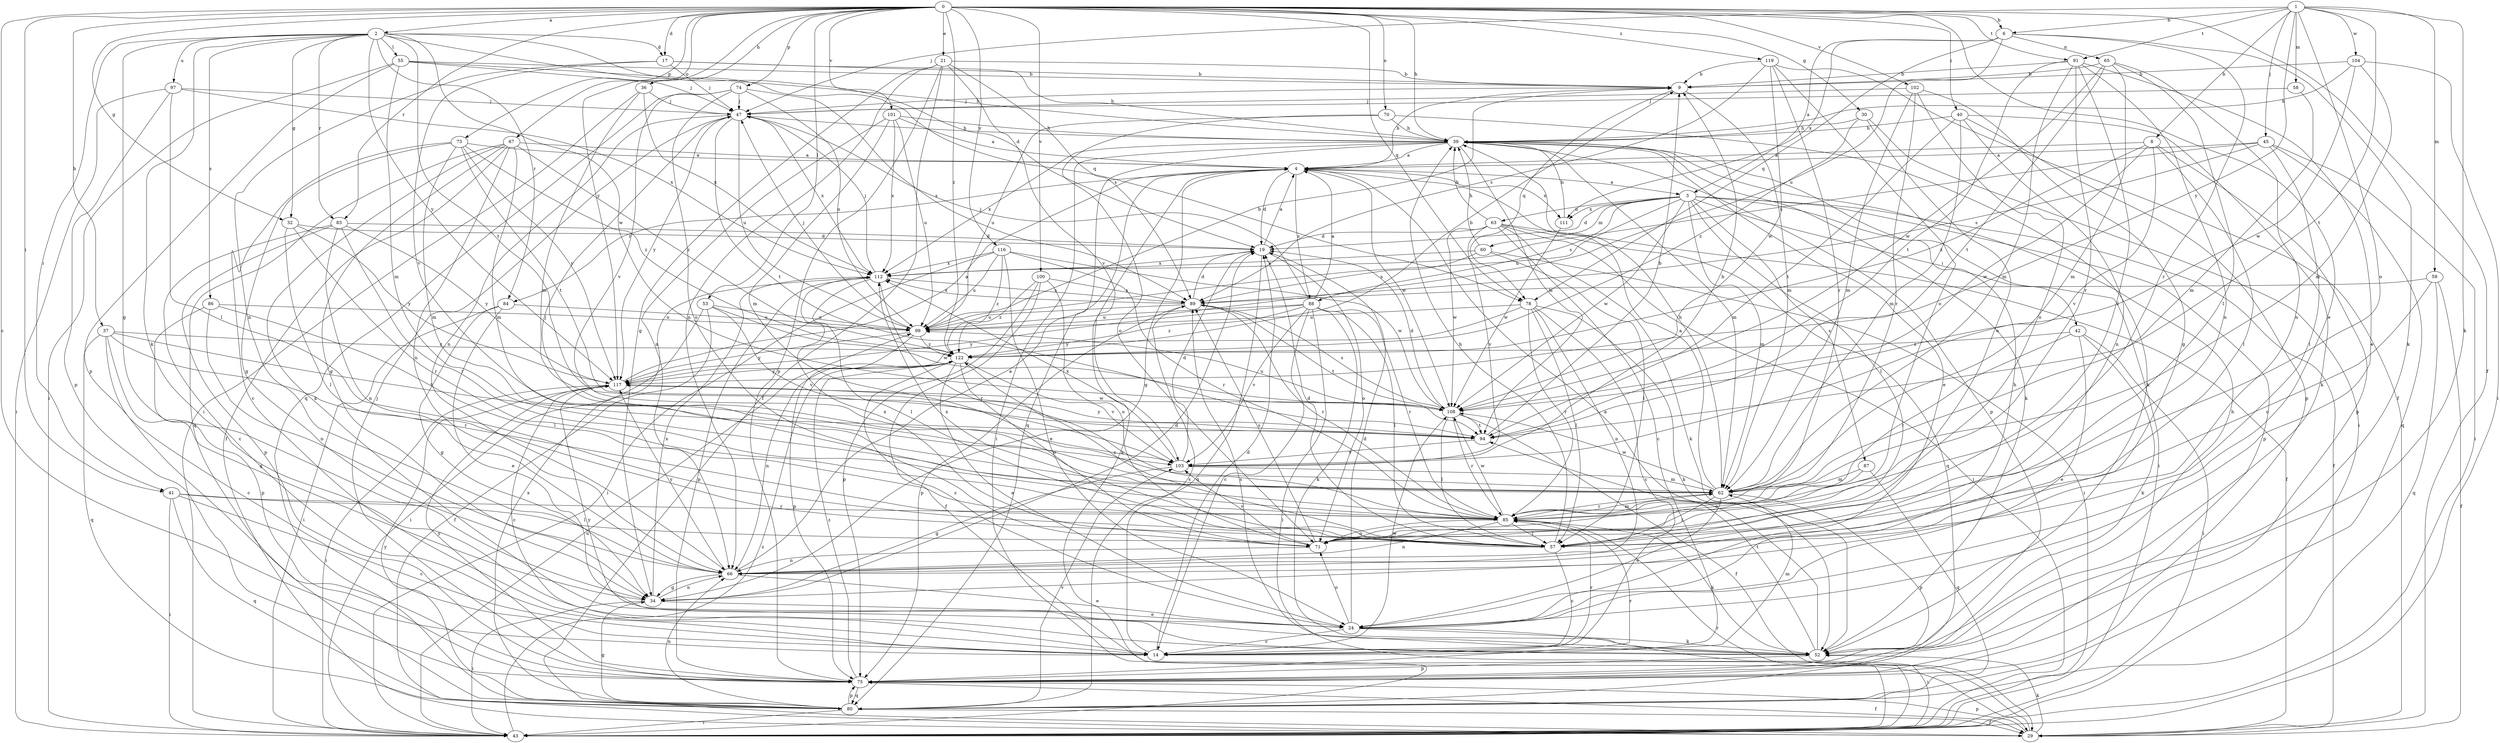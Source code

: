 strict digraph  {
0;
1;
2;
3;
4;
6;
8;
9;
14;
17;
19;
21;
24;
29;
30;
32;
34;
36;
37;
39;
40;
41;
42;
43;
45;
47;
52;
53;
55;
57;
58;
59;
60;
62;
63;
65;
66;
67;
70;
71;
73;
74;
75;
78;
80;
83;
84;
85;
86;
87;
88;
89;
91;
94;
97;
99;
100;
101;
102;
103;
104;
108;
111;
112;
116;
117;
119;
122;
0 -> 2  [label=a];
0 -> 6  [label=b];
0 -> 14  [label=c];
0 -> 17  [label=d];
0 -> 21  [label=e];
0 -> 24  [label=e];
0 -> 29  [label=f];
0 -> 30  [label=g];
0 -> 32  [label=g];
0 -> 36  [label=h];
0 -> 37  [label=h];
0 -> 39  [label=h];
0 -> 40  [label=i];
0 -> 41  [label=i];
0 -> 53  [label=l];
0 -> 67  [label=o];
0 -> 70  [label=o];
0 -> 73  [label=p];
0 -> 74  [label=p];
0 -> 78  [label=q];
0 -> 83  [label=r];
0 -> 91  [label=t];
0 -> 100  [label=v];
0 -> 101  [label=v];
0 -> 102  [label=v];
0 -> 116  [label=y];
0 -> 117  [label=y];
0 -> 119  [label=z];
0 -> 122  [label=z];
1 -> 6  [label=b];
1 -> 8  [label=b];
1 -> 45  [label=j];
1 -> 47  [label=j];
1 -> 52  [label=k];
1 -> 58  [label=m];
1 -> 59  [label=m];
1 -> 71  [label=o];
1 -> 91  [label=t];
1 -> 94  [label=t];
1 -> 104  [label=w];
1 -> 117  [label=y];
2 -> 17  [label=d];
2 -> 19  [label=d];
2 -> 32  [label=g];
2 -> 34  [label=g];
2 -> 41  [label=i];
2 -> 52  [label=k];
2 -> 55  [label=l];
2 -> 78  [label=q];
2 -> 83  [label=r];
2 -> 84  [label=r];
2 -> 86  [label=s];
2 -> 94  [label=t];
2 -> 97  [label=u];
2 -> 108  [label=w];
2 -> 117  [label=y];
3 -> 19  [label=d];
3 -> 29  [label=f];
3 -> 42  [label=i];
3 -> 43  [label=i];
3 -> 57  [label=l];
3 -> 60  [label=m];
3 -> 62  [label=m];
3 -> 63  [label=n];
3 -> 75  [label=p];
3 -> 87  [label=s];
3 -> 88  [label=s];
3 -> 99  [label=u];
3 -> 108  [label=w];
3 -> 111  [label=x];
4 -> 3  [label=a];
4 -> 9  [label=b];
4 -> 19  [label=d];
4 -> 34  [label=g];
4 -> 84  [label=r];
4 -> 88  [label=s];
4 -> 108  [label=w];
4 -> 111  [label=x];
6 -> 3  [label=a];
6 -> 52  [label=k];
6 -> 65  [label=n];
6 -> 78  [label=q];
6 -> 85  [label=r];
6 -> 99  [label=u];
6 -> 111  [label=x];
8 -> 4  [label=a];
8 -> 57  [label=l];
8 -> 75  [label=p];
8 -> 103  [label=v];
8 -> 108  [label=w];
8 -> 122  [label=z];
9 -> 47  [label=j];
9 -> 62  [label=m];
9 -> 78  [label=q];
14 -> 19  [label=d];
14 -> 62  [label=m];
14 -> 85  [label=r];
14 -> 89  [label=s];
14 -> 108  [label=w];
17 -> 9  [label=b];
17 -> 39  [label=h];
17 -> 47  [label=j];
17 -> 66  [label=n];
17 -> 103  [label=v];
19 -> 4  [label=a];
19 -> 71  [label=o];
19 -> 80  [label=q];
19 -> 112  [label=x];
21 -> 9  [label=b];
21 -> 29  [label=f];
21 -> 34  [label=g];
21 -> 66  [label=n];
21 -> 75  [label=p];
21 -> 89  [label=s];
21 -> 103  [label=v];
24 -> 14  [label=c];
24 -> 19  [label=d];
24 -> 39  [label=h];
24 -> 43  [label=i];
24 -> 52  [label=k];
24 -> 71  [label=o];
24 -> 122  [label=z];
29 -> 52  [label=k];
29 -> 75  [label=p];
29 -> 85  [label=r];
30 -> 39  [label=h];
30 -> 43  [label=i];
30 -> 71  [label=o];
30 -> 122  [label=z];
32 -> 19  [label=d];
32 -> 57  [label=l];
32 -> 85  [label=r];
32 -> 117  [label=y];
34 -> 19  [label=d];
34 -> 24  [label=e];
34 -> 43  [label=i];
34 -> 66  [label=n];
34 -> 112  [label=x];
36 -> 43  [label=i];
36 -> 47  [label=j];
36 -> 62  [label=m];
36 -> 112  [label=x];
37 -> 14  [label=c];
37 -> 34  [label=g];
37 -> 80  [label=q];
37 -> 85  [label=r];
37 -> 94  [label=t];
37 -> 122  [label=z];
39 -> 4  [label=a];
39 -> 24  [label=e];
39 -> 43  [label=i];
39 -> 52  [label=k];
39 -> 62  [label=m];
39 -> 75  [label=p];
39 -> 80  [label=q];
39 -> 94  [label=t];
39 -> 112  [label=x];
40 -> 39  [label=h];
40 -> 52  [label=k];
40 -> 62  [label=m];
40 -> 66  [label=n];
40 -> 75  [label=p];
40 -> 94  [label=t];
41 -> 14  [label=c];
41 -> 43  [label=i];
41 -> 57  [label=l];
41 -> 80  [label=q];
41 -> 85  [label=r];
42 -> 24  [label=e];
42 -> 43  [label=i];
42 -> 52  [label=k];
42 -> 85  [label=r];
42 -> 122  [label=z];
43 -> 4  [label=a];
43 -> 99  [label=u];
43 -> 122  [label=z];
45 -> 4  [label=a];
45 -> 43  [label=i];
45 -> 57  [label=l];
45 -> 80  [label=q];
45 -> 89  [label=s];
45 -> 112  [label=x];
47 -> 39  [label=h];
47 -> 66  [label=n];
47 -> 94  [label=t];
47 -> 99  [label=u];
47 -> 112  [label=x];
47 -> 117  [label=y];
52 -> 4  [label=a];
52 -> 75  [label=p];
52 -> 89  [label=s];
52 -> 94  [label=t];
52 -> 117  [label=y];
53 -> 29  [label=f];
53 -> 43  [label=i];
53 -> 99  [label=u];
53 -> 103  [label=v];
53 -> 108  [label=w];
55 -> 9  [label=b];
55 -> 39  [label=h];
55 -> 43  [label=i];
55 -> 47  [label=j];
55 -> 62  [label=m];
55 -> 75  [label=p];
57 -> 14  [label=c];
57 -> 19  [label=d];
57 -> 39  [label=h];
57 -> 112  [label=x];
57 -> 122  [label=z];
58 -> 47  [label=j];
58 -> 62  [label=m];
59 -> 29  [label=f];
59 -> 71  [label=o];
59 -> 80  [label=q];
59 -> 89  [label=s];
60 -> 39  [label=h];
60 -> 43  [label=i];
60 -> 57  [label=l];
60 -> 89  [label=s];
60 -> 112  [label=x];
62 -> 4  [label=a];
62 -> 24  [label=e];
62 -> 39  [label=h];
62 -> 57  [label=l];
62 -> 75  [label=p];
62 -> 85  [label=r];
62 -> 108  [label=w];
63 -> 14  [label=c];
63 -> 19  [label=d];
63 -> 29  [label=f];
63 -> 39  [label=h];
63 -> 43  [label=i];
63 -> 52  [label=k];
63 -> 80  [label=q];
63 -> 103  [label=v];
63 -> 108  [label=w];
65 -> 9  [label=b];
65 -> 57  [label=l];
65 -> 62  [label=m];
65 -> 66  [label=n];
65 -> 94  [label=t];
65 -> 108  [label=w];
66 -> 4  [label=a];
66 -> 24  [label=e];
66 -> 34  [label=g];
66 -> 117  [label=y];
67 -> 4  [label=a];
67 -> 29  [label=f];
67 -> 34  [label=g];
67 -> 52  [label=k];
67 -> 62  [label=m];
67 -> 66  [label=n];
67 -> 80  [label=q];
67 -> 122  [label=z];
70 -> 39  [label=h];
70 -> 52  [label=k];
70 -> 71  [label=o];
70 -> 99  [label=u];
71 -> 66  [label=n];
71 -> 89  [label=s];
71 -> 103  [label=v];
71 -> 112  [label=x];
73 -> 4  [label=a];
73 -> 14  [label=c];
73 -> 34  [label=g];
73 -> 62  [label=m];
73 -> 94  [label=t];
73 -> 117  [label=y];
73 -> 122  [label=z];
74 -> 47  [label=j];
74 -> 71  [label=o];
74 -> 80  [label=q];
74 -> 89  [label=s];
74 -> 99  [label=u];
74 -> 103  [label=v];
75 -> 29  [label=f];
75 -> 39  [label=h];
75 -> 47  [label=j];
75 -> 80  [label=q];
75 -> 85  [label=r];
75 -> 117  [label=y];
75 -> 122  [label=z];
78 -> 14  [label=c];
78 -> 52  [label=k];
78 -> 57  [label=l];
78 -> 66  [label=n];
78 -> 85  [label=r];
78 -> 99  [label=u];
78 -> 117  [label=y];
80 -> 29  [label=f];
80 -> 34  [label=g];
80 -> 43  [label=i];
80 -> 66  [label=n];
80 -> 75  [label=p];
80 -> 103  [label=v];
80 -> 112  [label=x];
80 -> 117  [label=y];
83 -> 14  [label=c];
83 -> 19  [label=d];
83 -> 66  [label=n];
83 -> 75  [label=p];
83 -> 85  [label=r];
83 -> 117  [label=y];
84 -> 24  [label=e];
84 -> 34  [label=g];
84 -> 43  [label=i];
84 -> 99  [label=u];
85 -> 47  [label=j];
85 -> 52  [label=k];
85 -> 57  [label=l];
85 -> 62  [label=m];
85 -> 66  [label=n];
85 -> 71  [label=o];
85 -> 108  [label=w];
86 -> 57  [label=l];
86 -> 66  [label=n];
86 -> 75  [label=p];
86 -> 99  [label=u];
87 -> 62  [label=m];
87 -> 71  [label=o];
87 -> 80  [label=q];
88 -> 4  [label=a];
88 -> 14  [label=c];
88 -> 43  [label=i];
88 -> 47  [label=j];
88 -> 52  [label=k];
88 -> 57  [label=l];
88 -> 85  [label=r];
88 -> 99  [label=u];
88 -> 103  [label=v];
88 -> 117  [label=y];
88 -> 122  [label=z];
89 -> 19  [label=d];
89 -> 75  [label=p];
89 -> 85  [label=r];
89 -> 94  [label=t];
89 -> 99  [label=u];
89 -> 112  [label=x];
91 -> 9  [label=b];
91 -> 24  [label=e];
91 -> 57  [label=l];
91 -> 62  [label=m];
91 -> 66  [label=n];
91 -> 85  [label=r];
91 -> 94  [label=t];
94 -> 9  [label=b];
94 -> 103  [label=v];
94 -> 117  [label=y];
97 -> 43  [label=i];
97 -> 47  [label=j];
97 -> 57  [label=l];
97 -> 75  [label=p];
97 -> 112  [label=x];
99 -> 9  [label=b];
99 -> 47  [label=j];
99 -> 75  [label=p];
99 -> 117  [label=y];
99 -> 122  [label=z];
100 -> 29  [label=f];
100 -> 71  [label=o];
100 -> 75  [label=p];
100 -> 89  [label=s];
100 -> 122  [label=z];
101 -> 4  [label=a];
101 -> 39  [label=h];
101 -> 62  [label=m];
101 -> 66  [label=n];
101 -> 99  [label=u];
101 -> 112  [label=x];
102 -> 34  [label=g];
102 -> 47  [label=j];
102 -> 62  [label=m];
102 -> 71  [label=o];
102 -> 85  [label=r];
103 -> 9  [label=b];
103 -> 19  [label=d];
103 -> 34  [label=g];
103 -> 62  [label=m];
103 -> 112  [label=x];
104 -> 9  [label=b];
104 -> 39  [label=h];
104 -> 43  [label=i];
104 -> 62  [label=m];
104 -> 108  [label=w];
108 -> 19  [label=d];
108 -> 29  [label=f];
108 -> 57  [label=l];
108 -> 85  [label=r];
108 -> 89  [label=s];
108 -> 94  [label=t];
108 -> 99  [label=u];
111 -> 39  [label=h];
111 -> 108  [label=w];
112 -> 47  [label=j];
112 -> 57  [label=l];
112 -> 75  [label=p];
112 -> 85  [label=r];
112 -> 89  [label=s];
116 -> 24  [label=e];
116 -> 43  [label=i];
116 -> 85  [label=r];
116 -> 99  [label=u];
116 -> 108  [label=w];
116 -> 112  [label=x];
116 -> 122  [label=z];
117 -> 4  [label=a];
117 -> 14  [label=c];
117 -> 43  [label=i];
117 -> 108  [label=w];
119 -> 9  [label=b];
119 -> 29  [label=f];
119 -> 71  [label=o];
119 -> 85  [label=r];
119 -> 89  [label=s];
119 -> 108  [label=w];
122 -> 9  [label=b];
122 -> 24  [label=e];
122 -> 66  [label=n];
122 -> 71  [label=o];
122 -> 103  [label=v];
122 -> 117  [label=y];
}
